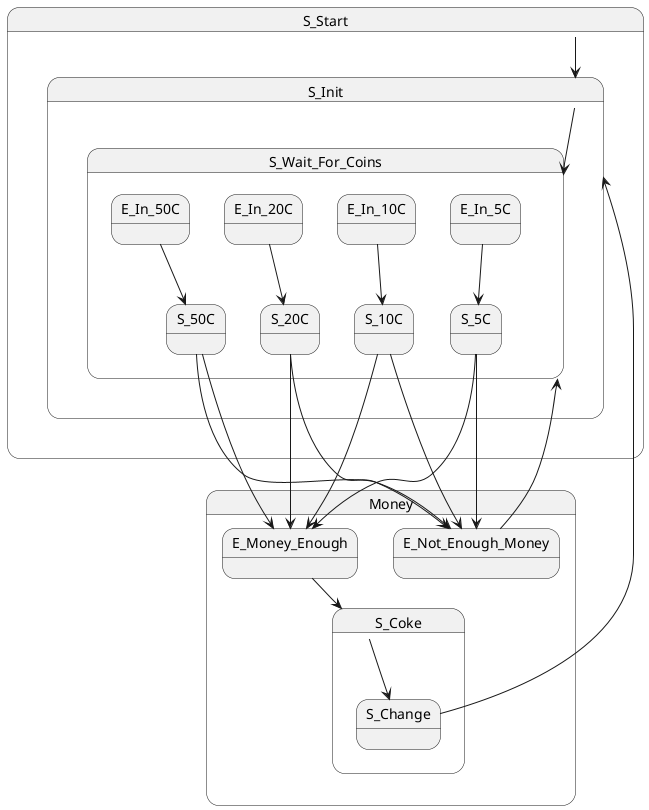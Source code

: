 @startuml

state S_Start{
S_Start --> S_Init
}

state S_Init{
S_Init --> S_Wait_For_Coins
}

state S_Wait_For_Coins{
E_In_5C --> S_5C
E_In_10C --> S_10C
E_In_20C --> S_20C
E_In_50C --> S_50C
}

state Money{

E_Money_Enough --> S_Coke
E_Not_Enough_Money --> S_Wait_For_Coins

state S_5C{
S_5C --> E_Money_Enough
S_5C --> E_Not_Enough_Money
}

state S_10C{
S_10C --> E_Money_Enough
S_10C --> E_Not_Enough_Money
}

state S_20C{
S_20C --> E_Money_Enough
S_20C --> E_Not_Enough_Money
}

state S_50C{
S_50C --> E_Money_Enough
S_50C --> E_Not_Enough_Money
}


}

state S_Coke{
S_Coke --> S_Change
}

state S_Change{
S_Change --> S_Init
}

@enduml